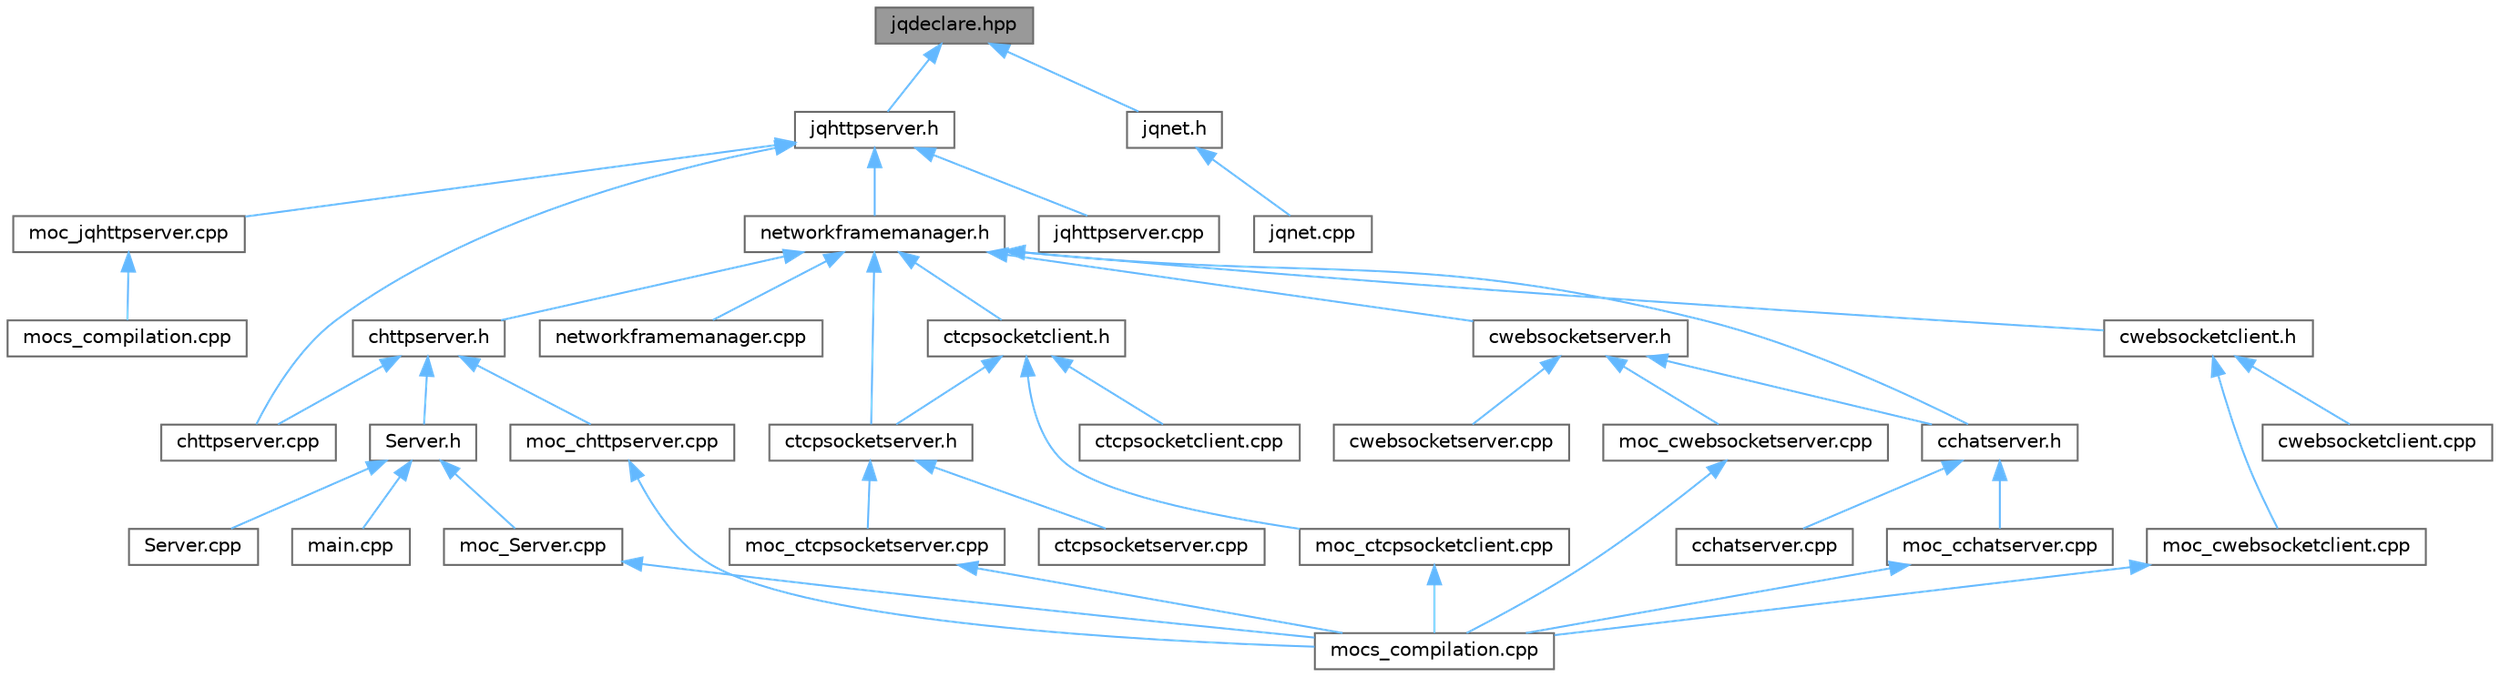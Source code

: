 digraph "jqdeclare.hpp"
{
 // LATEX_PDF_SIZE
  bgcolor="transparent";
  edge [fontname=Helvetica,fontsize=10,labelfontname=Helvetica,labelfontsize=10];
  node [fontname=Helvetica,fontsize=10,shape=box,height=0.2,width=0.4];
  Node1 [id="Node000001",label="jqdeclare.hpp",height=0.2,width=0.4,color="gray40", fillcolor="grey60", style="filled", fontcolor="black",tooltip="JQLibrary 的声明文件，包含宏定义和导出声明。"];
  Node1 -> Node2 [id="edge1_Node000001_Node000002",dir="back",color="steelblue1",style="solid",tooltip=" "];
  Node2 [id="Node000002",label="jqhttpserver.h",height=0.2,width=0.4,color="grey40", fillcolor="white", style="filled",URL="$jqhttpserver_8h.html",tooltip="JQHttpServer 头文件，包含 HTTP 服务器的类和枚举定义。"];
  Node2 -> Node3 [id="edge2_Node000002_Node000003",dir="back",color="steelblue1",style="solid",tooltip=" "];
  Node3 [id="Node000003",label="chttpserver.cpp",height=0.2,width=0.4,color="grey40", fillcolor="white", style="filled",URL="$chttpserver_8cpp.html",tooltip=" "];
  Node2 -> Node4 [id="edge3_Node000002_Node000004",dir="back",color="steelblue1",style="solid",tooltip=" "];
  Node4 [id="Node000004",label="jqhttpserver.cpp",height=0.2,width=0.4,color="grey40", fillcolor="white", style="filled",URL="$jqhttpserver_8cpp.html",tooltip="JQHttpServer 实现文件，包含 HTTP 服务器的类实现。"];
  Node2 -> Node5 [id="edge4_Node000002_Node000005",dir="back",color="steelblue1",style="solid",tooltip=" "];
  Node5 [id="Node000005",label="moc_jqhttpserver.cpp",height=0.2,width=0.4,color="grey40", fillcolor="white", style="filled",URL="$moc__jqhttpserver_8cpp.html",tooltip=" "];
  Node5 -> Node6 [id="edge5_Node000005_Node000006",dir="back",color="steelblue1",style="solid",tooltip=" "];
  Node6 [id="Node000006",label="mocs_compilation.cpp",height=0.2,width=0.4,color="grey40", fillcolor="white", style="filled",URL="$util_2_j_q_http_server_2_j_q_http_server__autogen_2mocs__compilation_8cpp.html",tooltip=" "];
  Node2 -> Node7 [id="edge6_Node000002_Node000007",dir="back",color="steelblue1",style="solid",tooltip=" "];
  Node7 [id="Node000007",label="networkframemanager.h",height=0.2,width=0.4,color="grey40", fillcolor="white", style="filled",URL="$networkframemanager_8h.html",tooltip=" "];
  Node7 -> Node8 [id="edge7_Node000007_Node000008",dir="back",color="steelblue1",style="solid",tooltip=" "];
  Node8 [id="Node000008",label="cchatserver.h",height=0.2,width=0.4,color="grey40", fillcolor="white", style="filled",URL="$cchatserver_8h.html",tooltip=" "];
  Node8 -> Node9 [id="edge8_Node000008_Node000009",dir="back",color="steelblue1",style="solid",tooltip=" "];
  Node9 [id="Node000009",label="cchatserver.cpp",height=0.2,width=0.4,color="grey40", fillcolor="white", style="filled",URL="$cchatserver_8cpp.html",tooltip=" "];
  Node8 -> Node10 [id="edge9_Node000008_Node000010",dir="back",color="steelblue1",style="solid",tooltip=" "];
  Node10 [id="Node000010",label="moc_cchatserver.cpp",height=0.2,width=0.4,color="grey40", fillcolor="white", style="filled",URL="$moc__cchatserver_8cpp.html",tooltip=" "];
  Node10 -> Node11 [id="edge10_Node000010_Node000011",dir="back",color="steelblue1",style="solid",tooltip=" "];
  Node11 [id="Node000011",label="mocs_compilation.cpp",height=0.2,width=0.4,color="grey40", fillcolor="white", style="filled",URL="$_ku_gou_server_2_ku_gou-_server__autogen_2mocs__compilation_8cpp.html",tooltip=" "];
  Node7 -> Node12 [id="edge11_Node000007_Node000012",dir="back",color="steelblue1",style="solid",tooltip=" "];
  Node12 [id="Node000012",label="chttpserver.h",height=0.2,width=0.4,color="grey40", fillcolor="white", style="filled",URL="$chttpserver_8h.html",tooltip=" "];
  Node12 -> Node13 [id="edge12_Node000012_Node000013",dir="back",color="steelblue1",style="solid",tooltip=" "];
  Node13 [id="Node000013",label="Server.h",height=0.2,width=0.4,color="grey40", fillcolor="white", style="filled",URL="$_server_8h.html",tooltip="HTTP 服务器主类头文件，定义了 Server 类的接口。"];
  Node13 -> Node14 [id="edge13_Node000013_Node000014",dir="back",color="steelblue1",style="solid",tooltip=" "];
  Node14 [id="Node000014",label="Server.cpp",height=0.2,width=0.4,color="grey40", fillcolor="white", style="filled",URL="$_server_8cpp.html",tooltip="HTTP 服务器核心实现，处理请求路由、数据库操作及业务逻辑。"];
  Node13 -> Node15 [id="edge14_Node000013_Node000015",dir="back",color="steelblue1",style="solid",tooltip=" "];
  Node15 [id="Node000015",label="main.cpp",height=0.2,width=0.4,color="grey40", fillcolor="white", style="filled",URL="$_ku_gou_server_2main_8cpp.html",tooltip="程序入口点，负责初始化并启动单实例服务器。"];
  Node13 -> Node16 [id="edge15_Node000013_Node000016",dir="back",color="steelblue1",style="solid",tooltip=" "];
  Node16 [id="Node000016",label="moc_Server.cpp",height=0.2,width=0.4,color="grey40", fillcolor="white", style="filled",URL="$moc___server_8cpp.html",tooltip=" "];
  Node16 -> Node11 [id="edge16_Node000016_Node000011",dir="back",color="steelblue1",style="solid",tooltip=" "];
  Node12 -> Node3 [id="edge17_Node000012_Node000003",dir="back",color="steelblue1",style="solid",tooltip=" "];
  Node12 -> Node17 [id="edge18_Node000012_Node000017",dir="back",color="steelblue1",style="solid",tooltip=" "];
  Node17 [id="Node000017",label="moc_chttpserver.cpp",height=0.2,width=0.4,color="grey40", fillcolor="white", style="filled",URL="$moc__chttpserver_8cpp.html",tooltip=" "];
  Node17 -> Node11 [id="edge19_Node000017_Node000011",dir="back",color="steelblue1",style="solid",tooltip=" "];
  Node7 -> Node18 [id="edge20_Node000007_Node000018",dir="back",color="steelblue1",style="solid",tooltip=" "];
  Node18 [id="Node000018",label="ctcpsocketclient.h",height=0.2,width=0.4,color="grey40", fillcolor="white", style="filled",URL="$ctcpsocketclient_8h.html",tooltip=" "];
  Node18 -> Node19 [id="edge21_Node000018_Node000019",dir="back",color="steelblue1",style="solid",tooltip=" "];
  Node19 [id="Node000019",label="ctcpsocketclient.cpp",height=0.2,width=0.4,color="grey40", fillcolor="white", style="filled",URL="$ctcpsocketclient_8cpp.html",tooltip=" "];
  Node18 -> Node20 [id="edge22_Node000018_Node000020",dir="back",color="steelblue1",style="solid",tooltip=" "];
  Node20 [id="Node000020",label="ctcpsocketserver.h",height=0.2,width=0.4,color="grey40", fillcolor="white", style="filled",URL="$ctcpsocketserver_8h.html",tooltip=" "];
  Node20 -> Node21 [id="edge23_Node000020_Node000021",dir="back",color="steelblue1",style="solid",tooltip=" "];
  Node21 [id="Node000021",label="ctcpsocketserver.cpp",height=0.2,width=0.4,color="grey40", fillcolor="white", style="filled",URL="$ctcpsocketserver_8cpp.html",tooltip=" "];
  Node20 -> Node22 [id="edge24_Node000020_Node000022",dir="back",color="steelblue1",style="solid",tooltip=" "];
  Node22 [id="Node000022",label="moc_ctcpsocketserver.cpp",height=0.2,width=0.4,color="grey40", fillcolor="white", style="filled",URL="$moc__ctcpsocketserver_8cpp.html",tooltip=" "];
  Node22 -> Node11 [id="edge25_Node000022_Node000011",dir="back",color="steelblue1",style="solid",tooltip=" "];
  Node18 -> Node23 [id="edge26_Node000018_Node000023",dir="back",color="steelblue1",style="solid",tooltip=" "];
  Node23 [id="Node000023",label="moc_ctcpsocketclient.cpp",height=0.2,width=0.4,color="grey40", fillcolor="white", style="filled",URL="$moc__ctcpsocketclient_8cpp.html",tooltip=" "];
  Node23 -> Node11 [id="edge27_Node000023_Node000011",dir="back",color="steelblue1",style="solid",tooltip=" "];
  Node7 -> Node20 [id="edge28_Node000007_Node000020",dir="back",color="steelblue1",style="solid",tooltip=" "];
  Node7 -> Node24 [id="edge29_Node000007_Node000024",dir="back",color="steelblue1",style="solid",tooltip=" "];
  Node24 [id="Node000024",label="cwebsocketclient.h",height=0.2,width=0.4,color="grey40", fillcolor="white", style="filled",URL="$cwebsocketclient_8h.html",tooltip=" "];
  Node24 -> Node25 [id="edge30_Node000024_Node000025",dir="back",color="steelblue1",style="solid",tooltip=" "];
  Node25 [id="Node000025",label="cwebsocketclient.cpp",height=0.2,width=0.4,color="grey40", fillcolor="white", style="filled",URL="$cwebsocketclient_8cpp.html",tooltip=" "];
  Node24 -> Node26 [id="edge31_Node000024_Node000026",dir="back",color="steelblue1",style="solid",tooltip=" "];
  Node26 [id="Node000026",label="moc_cwebsocketclient.cpp",height=0.2,width=0.4,color="grey40", fillcolor="white", style="filled",URL="$moc__cwebsocketclient_8cpp.html",tooltip=" "];
  Node26 -> Node11 [id="edge32_Node000026_Node000011",dir="back",color="steelblue1",style="solid",tooltip=" "];
  Node7 -> Node27 [id="edge33_Node000007_Node000027",dir="back",color="steelblue1",style="solid",tooltip=" "];
  Node27 [id="Node000027",label="cwebsocketserver.h",height=0.2,width=0.4,color="grey40", fillcolor="white", style="filled",URL="$cwebsocketserver_8h.html",tooltip=" "];
  Node27 -> Node8 [id="edge34_Node000027_Node000008",dir="back",color="steelblue1",style="solid",tooltip=" "];
  Node27 -> Node28 [id="edge35_Node000027_Node000028",dir="back",color="steelblue1",style="solid",tooltip=" "];
  Node28 [id="Node000028",label="cwebsocketserver.cpp",height=0.2,width=0.4,color="grey40", fillcolor="white", style="filled",URL="$cwebsocketserver_8cpp.html",tooltip=" "];
  Node27 -> Node29 [id="edge36_Node000027_Node000029",dir="back",color="steelblue1",style="solid",tooltip=" "];
  Node29 [id="Node000029",label="moc_cwebsocketserver.cpp",height=0.2,width=0.4,color="grey40", fillcolor="white", style="filled",URL="$moc__cwebsocketserver_8cpp.html",tooltip=" "];
  Node29 -> Node11 [id="edge37_Node000029_Node000011",dir="back",color="steelblue1",style="solid",tooltip=" "];
  Node7 -> Node30 [id="edge38_Node000007_Node000030",dir="back",color="steelblue1",style="solid",tooltip=" "];
  Node30 [id="Node000030",label="networkframemanager.cpp",height=0.2,width=0.4,color="grey40", fillcolor="white", style="filled",URL="$networkframemanager_8cpp.html",tooltip=" "];
  Node1 -> Node31 [id="edge39_Node000001_Node000031",dir="back",color="steelblue1",style="solid",tooltip=" "];
  Node31 [id="Node000031",label="jqnet.h",height=0.2,width=0.4,color="grey40", fillcolor="white", style="filled",URL="$jqnet_8h.html",tooltip="JQNet 头文件，包含网络相关的实用函数和类。"];
  Node31 -> Node32 [id="edge40_Node000031_Node000032",dir="back",color="steelblue1",style="solid",tooltip=" "];
  Node32 [id="Node000032",label="jqnet.cpp",height=0.2,width=0.4,color="grey40", fillcolor="white", style="filled",URL="$jqnet_8cpp.html",tooltip="JQNet 实现文件，包含网络相关的实用函数。"];
}
